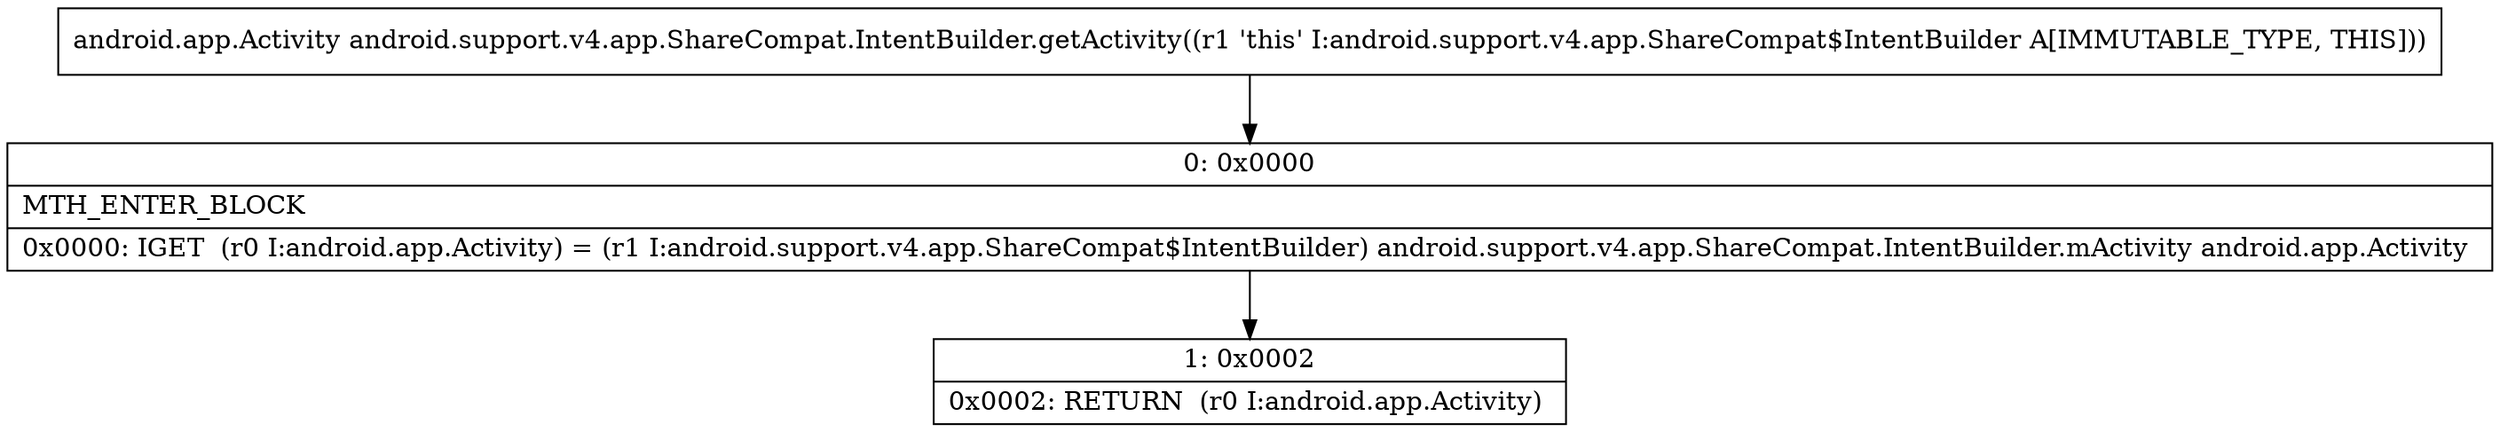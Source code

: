 digraph "CFG forandroid.support.v4.app.ShareCompat.IntentBuilder.getActivity()Landroid\/app\/Activity;" {
Node_0 [shape=record,label="{0\:\ 0x0000|MTH_ENTER_BLOCK\l|0x0000: IGET  (r0 I:android.app.Activity) = (r1 I:android.support.v4.app.ShareCompat$IntentBuilder) android.support.v4.app.ShareCompat.IntentBuilder.mActivity android.app.Activity \l}"];
Node_1 [shape=record,label="{1\:\ 0x0002|0x0002: RETURN  (r0 I:android.app.Activity) \l}"];
MethodNode[shape=record,label="{android.app.Activity android.support.v4.app.ShareCompat.IntentBuilder.getActivity((r1 'this' I:android.support.v4.app.ShareCompat$IntentBuilder A[IMMUTABLE_TYPE, THIS])) }"];
MethodNode -> Node_0;
Node_0 -> Node_1;
}

